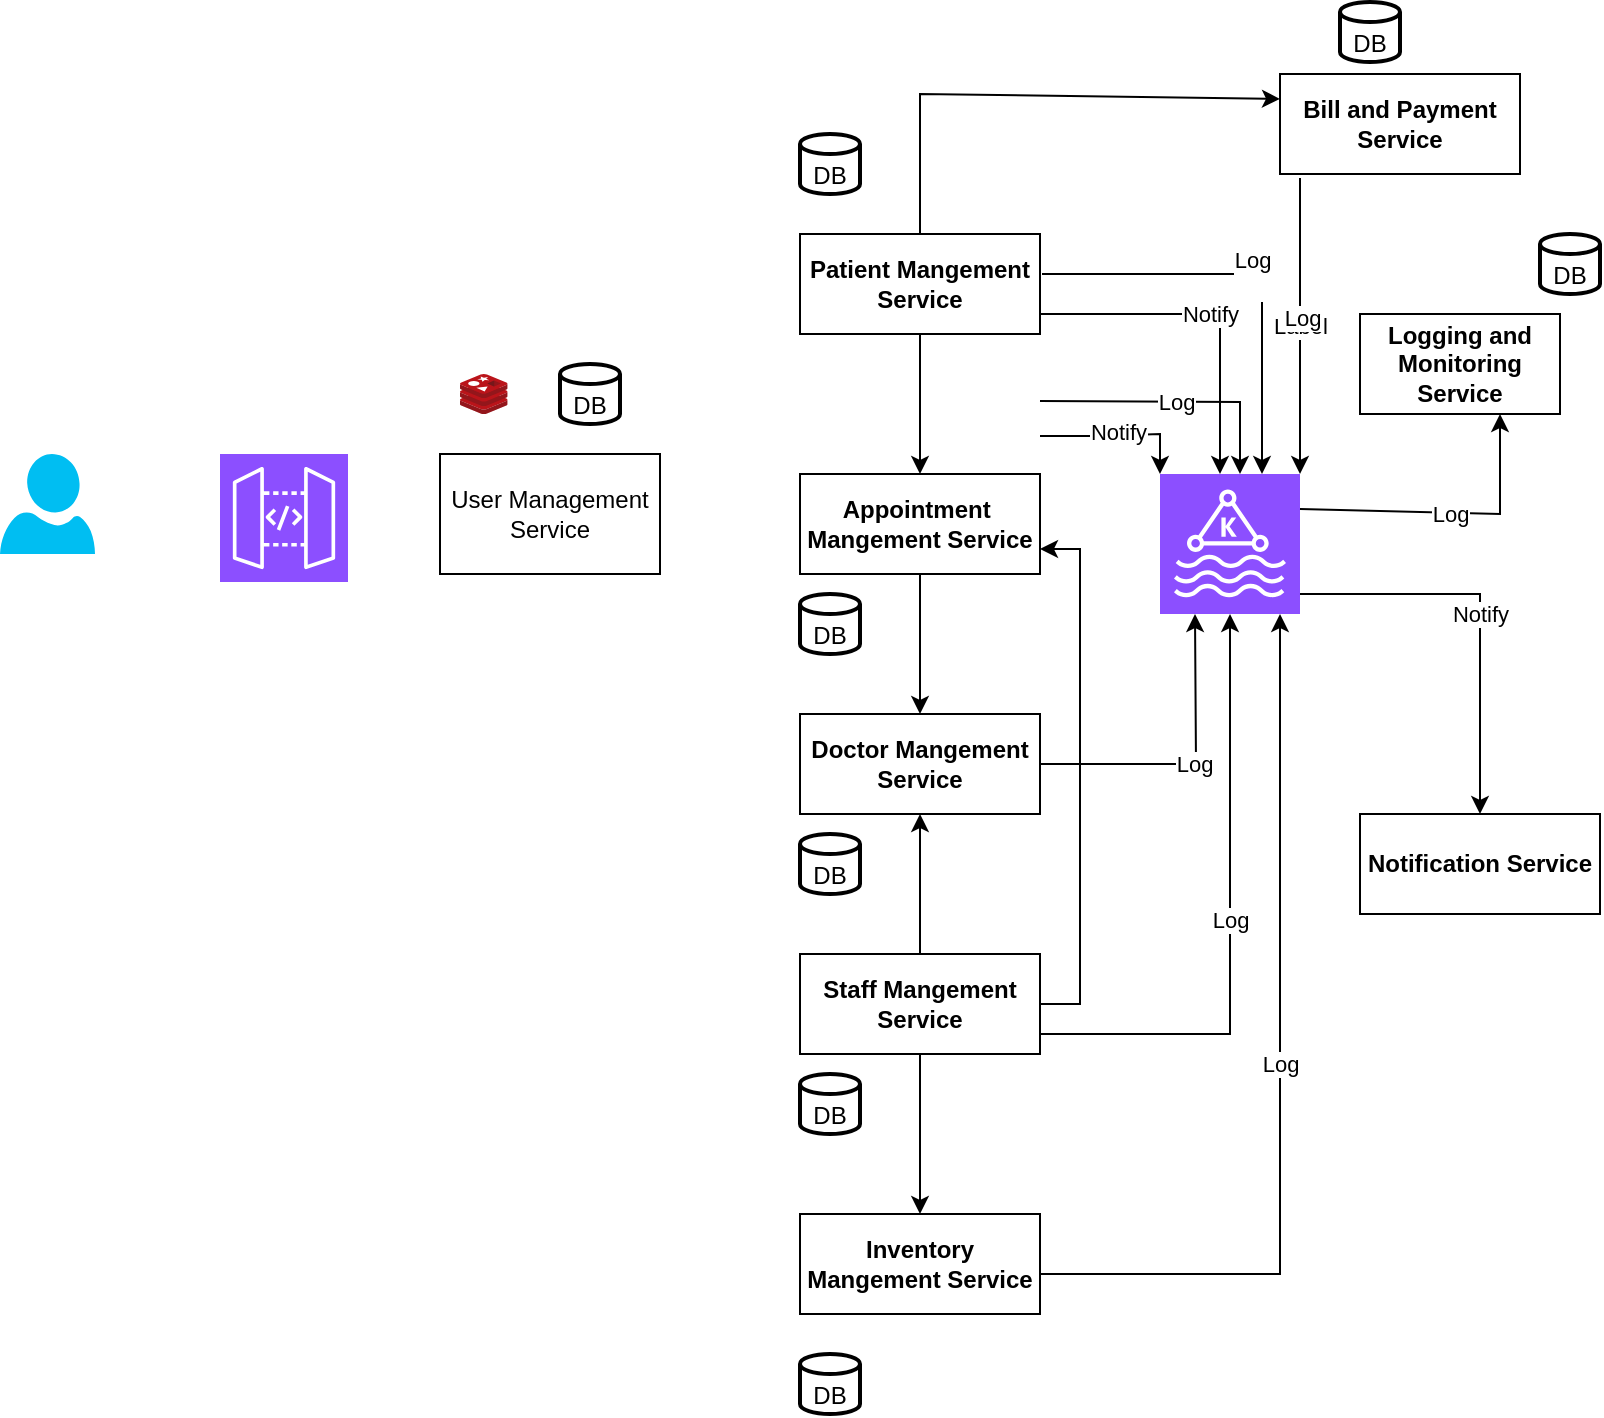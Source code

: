 <mxfile version="24.9.0">
  <diagram name="Page-1" id="c8oCwrQ6WT6dkg099jFz">
    <mxGraphModel dx="1050" dy="530" grid="1" gridSize="10" guides="1" tooltips="1" connect="1" arrows="1" fold="1" page="1" pageScale="1" pageWidth="850" pageHeight="1100" math="0" shadow="0">
      <root>
        <mxCell id="0" />
        <mxCell id="1" parent="0" />
        <mxCell id="s4P5NHIdHEnrwuTgCg9F-1" value="" style="verticalLabelPosition=bottom;html=1;verticalAlign=top;align=center;strokeColor=none;fillColor=#00BEF2;shape=mxgraph.azure.user;" vertex="1" parent="1">
          <mxGeometry x="40" y="230" width="47.5" height="50" as="geometry" />
        </mxCell>
        <mxCell id="s4P5NHIdHEnrwuTgCg9F-3" value="" style="sketch=0;points=[[0,0,0],[0.25,0,0],[0.5,0,0],[0.75,0,0],[1,0,0],[0,1,0],[0.25,1,0],[0.5,1,0],[0.75,1,0],[1,1,0],[0,0.25,0],[0,0.5,0],[0,0.75,0],[1,0.25,0],[1,0.5,0],[1,0.75,0]];outlineConnect=0;fontColor=#232F3E;fillColor=#8C4FFF;strokeColor=#ffffff;dashed=0;verticalLabelPosition=bottom;verticalAlign=top;align=center;html=1;fontSize=12;fontStyle=0;aspect=fixed;shape=mxgraph.aws4.resourceIcon;resIcon=mxgraph.aws4.api_gateway;" vertex="1" parent="1">
          <mxGeometry x="150" y="230" width="64" height="64" as="geometry" />
        </mxCell>
        <mxCell id="s4P5NHIdHEnrwuTgCg9F-4" value="User Management Service" style="rounded=0;whiteSpace=wrap;html=1;" vertex="1" parent="1">
          <mxGeometry x="260" y="230" width="110" height="60" as="geometry" />
        </mxCell>
        <mxCell id="s4P5NHIdHEnrwuTgCg9F-5" value="" style="image;sketch=0;aspect=fixed;html=1;points=[];align=center;fontSize=12;image=img/lib/mscae/Cache_Redis_Product.svg;" vertex="1" parent="1">
          <mxGeometry x="270" y="190" width="23.81" height="20" as="geometry" />
        </mxCell>
        <mxCell id="s4P5NHIdHEnrwuTgCg9F-7" value="DB" style="strokeWidth=2;html=1;shape=mxgraph.flowchart.database;whiteSpace=wrap;verticalAlign=bottom;" vertex="1" parent="1">
          <mxGeometry x="320" y="185" width="30" height="30" as="geometry" />
        </mxCell>
        <mxCell id="s4P5NHIdHEnrwuTgCg9F-39" style="edgeStyle=orthogonalEdgeStyle;rounded=0;orthogonalLoop=1;jettySize=auto;html=1;exitX=0.5;exitY=1;exitDx=0;exitDy=0;entryX=0.5;entryY=0;entryDx=0;entryDy=0;" edge="1" parent="1" source="s4P5NHIdHEnrwuTgCg9F-8" target="s4P5NHIdHEnrwuTgCg9F-10">
          <mxGeometry relative="1" as="geometry" />
        </mxCell>
        <mxCell id="s4P5NHIdHEnrwuTgCg9F-8" value="Patient Mangement Service" style="rounded=0;whiteSpace=wrap;html=1;fontStyle=1" vertex="1" parent="1">
          <mxGeometry x="440" y="120" width="120" height="50" as="geometry" />
        </mxCell>
        <mxCell id="s4P5NHIdHEnrwuTgCg9F-40" style="edgeStyle=orthogonalEdgeStyle;rounded=0;orthogonalLoop=1;jettySize=auto;html=1;exitX=0.5;exitY=1;exitDx=0;exitDy=0;entryX=0.5;entryY=0;entryDx=0;entryDy=0;" edge="1" parent="1" source="s4P5NHIdHEnrwuTgCg9F-10" target="s4P5NHIdHEnrwuTgCg9F-11">
          <mxGeometry relative="1" as="geometry" />
        </mxCell>
        <mxCell id="s4P5NHIdHEnrwuTgCg9F-10" value="Appointment&amp;nbsp;&lt;div&gt;Mangement Service&lt;/div&gt;" style="rounded=0;whiteSpace=wrap;html=1;fontStyle=1" vertex="1" parent="1">
          <mxGeometry x="440" y="240" width="120" height="50" as="geometry" />
        </mxCell>
        <mxCell id="s4P5NHIdHEnrwuTgCg9F-11" value="Doctor Mangement Service" style="rounded=0;whiteSpace=wrap;html=1;fontStyle=1" vertex="1" parent="1">
          <mxGeometry x="440" y="360" width="120" height="50" as="geometry" />
        </mxCell>
        <mxCell id="s4P5NHIdHEnrwuTgCg9F-41" style="edgeStyle=orthogonalEdgeStyle;rounded=0;orthogonalLoop=1;jettySize=auto;html=1;exitX=0.5;exitY=0;exitDx=0;exitDy=0;entryX=0.5;entryY=1;entryDx=0;entryDy=0;" edge="1" parent="1" source="s4P5NHIdHEnrwuTgCg9F-12" target="s4P5NHIdHEnrwuTgCg9F-11">
          <mxGeometry relative="1" as="geometry" />
        </mxCell>
        <mxCell id="s4P5NHIdHEnrwuTgCg9F-43" style="edgeStyle=orthogonalEdgeStyle;rounded=0;orthogonalLoop=1;jettySize=auto;html=1;exitX=1;exitY=0.5;exitDx=0;exitDy=0;entryX=1;entryY=0.75;entryDx=0;entryDy=0;" edge="1" parent="1" source="s4P5NHIdHEnrwuTgCg9F-12" target="s4P5NHIdHEnrwuTgCg9F-10">
          <mxGeometry relative="1" as="geometry" />
        </mxCell>
        <mxCell id="s4P5NHIdHEnrwuTgCg9F-44" style="edgeStyle=orthogonalEdgeStyle;rounded=0;orthogonalLoop=1;jettySize=auto;html=1;exitX=0.5;exitY=1;exitDx=0;exitDy=0;entryX=0.5;entryY=0;entryDx=0;entryDy=0;" edge="1" parent="1" source="s4P5NHIdHEnrwuTgCg9F-12" target="s4P5NHIdHEnrwuTgCg9F-14">
          <mxGeometry relative="1" as="geometry" />
        </mxCell>
        <mxCell id="s4P5NHIdHEnrwuTgCg9F-12" value="Staff Mangement Service" style="rounded=0;whiteSpace=wrap;html=1;fontStyle=1" vertex="1" parent="1">
          <mxGeometry x="440" y="480" width="120" height="50" as="geometry" />
        </mxCell>
        <mxCell id="s4P5NHIdHEnrwuTgCg9F-14" value="Inventory Mangement Service" style="rounded=0;whiteSpace=wrap;html=1;fontStyle=1" vertex="1" parent="1">
          <mxGeometry x="440" y="610" width="120" height="50" as="geometry" />
        </mxCell>
        <mxCell id="s4P5NHIdHEnrwuTgCg9F-15" value="" style="sketch=0;points=[[0,0,0],[0.25,0,0],[0.5,0,0],[0.75,0,0],[1,0,0],[0,1,0],[0.25,1,0],[0.5,1,0],[0.75,1,0],[1,1,0],[0,0.25,0],[0,0.5,0],[0,0.75,0],[1,0.25,0],[1,0.5,0],[1,0.75,0]];outlineConnect=0;fontColor=#232F3E;fillColor=#8C4FFF;strokeColor=#ffffff;dashed=0;verticalLabelPosition=bottom;verticalAlign=top;align=center;html=1;fontSize=12;fontStyle=0;aspect=fixed;shape=mxgraph.aws4.resourceIcon;resIcon=mxgraph.aws4.managed_streaming_for_kafka;" vertex="1" parent="1">
          <mxGeometry x="620" y="240" width="70" height="70" as="geometry" />
        </mxCell>
        <mxCell id="s4P5NHIdHEnrwuTgCg9F-16" value="Logging and Monitoring Service" style="rounded=0;whiteSpace=wrap;html=1;fontStyle=1" vertex="1" parent="1">
          <mxGeometry x="720" y="160" width="100" height="50" as="geometry" />
        </mxCell>
        <mxCell id="s4P5NHIdHEnrwuTgCg9F-17" value="Notification Service" style="rounded=0;whiteSpace=wrap;html=1;fontStyle=1" vertex="1" parent="1">
          <mxGeometry x="720" y="410" width="120" height="50" as="geometry" />
        </mxCell>
        <mxCell id="s4P5NHIdHEnrwuTgCg9F-18" value="" style="endArrow=classic;html=1;rounded=0;" edge="1" parent="1">
          <mxGeometry relative="1" as="geometry">
            <mxPoint x="561" y="140" as="sourcePoint" />
            <mxPoint x="671" y="240" as="targetPoint" />
            <Array as="points">
              <mxPoint x="671" y="140" />
            </Array>
          </mxGeometry>
        </mxCell>
        <mxCell id="s4P5NHIdHEnrwuTgCg9F-19" value="Log&lt;div&gt;&lt;br&gt;&lt;/div&gt;" style="edgeLabel;resizable=0;html=1;;align=center;verticalAlign=middle;" connectable="0" vertex="1" parent="s4P5NHIdHEnrwuTgCg9F-18">
          <mxGeometry relative="1" as="geometry" />
        </mxCell>
        <mxCell id="s4P5NHIdHEnrwuTgCg9F-21" value="" style="endArrow=classic;html=1;rounded=0;exitX=1;exitY=0.25;exitDx=0;exitDy=0;" edge="1" parent="1">
          <mxGeometry relative="1" as="geometry">
            <mxPoint x="560" y="203.5" as="sourcePoint" />
            <mxPoint x="660" y="240" as="targetPoint" />
            <Array as="points">
              <mxPoint x="660" y="204" />
            </Array>
          </mxGeometry>
        </mxCell>
        <mxCell id="s4P5NHIdHEnrwuTgCg9F-22" value="Log" style="edgeLabel;resizable=0;html=1;;align=center;verticalAlign=middle;" connectable="0" vertex="1" parent="s4P5NHIdHEnrwuTgCg9F-21">
          <mxGeometry relative="1" as="geometry" />
        </mxCell>
        <mxCell id="s4P5NHIdHEnrwuTgCg9F-23" value="" style="endArrow=classic;html=1;rounded=0;exitX=1;exitY=0.5;exitDx=0;exitDy=0;entryX=0.25;entryY=1;entryDx=0;entryDy=0;entryPerimeter=0;" edge="1" parent="1" source="s4P5NHIdHEnrwuTgCg9F-11" target="s4P5NHIdHEnrwuTgCg9F-15">
          <mxGeometry relative="1" as="geometry">
            <mxPoint x="560" y="300" as="sourcePoint" />
            <mxPoint x="620" y="295" as="targetPoint" />
            <Array as="points">
              <mxPoint x="638" y="385" />
            </Array>
          </mxGeometry>
        </mxCell>
        <mxCell id="s4P5NHIdHEnrwuTgCg9F-24" value="Log" style="edgeLabel;resizable=0;html=1;;align=center;verticalAlign=middle;" connectable="0" vertex="1" parent="s4P5NHIdHEnrwuTgCg9F-23">
          <mxGeometry relative="1" as="geometry" />
        </mxCell>
        <mxCell id="s4P5NHIdHEnrwuTgCg9F-25" value="" style="endArrow=classic;html=1;rounded=0;exitX=1;exitY=0.8;exitDx=0;exitDy=0;exitPerimeter=0;" edge="1" parent="1" source="s4P5NHIdHEnrwuTgCg9F-12" target="s4P5NHIdHEnrwuTgCg9F-15">
          <mxGeometry relative="1" as="geometry">
            <mxPoint x="560" y="410" as="sourcePoint" />
            <mxPoint x="670" y="390" as="targetPoint" />
            <Array as="points">
              <mxPoint x="655" y="520" />
              <mxPoint x="655" y="510" />
            </Array>
          </mxGeometry>
        </mxCell>
        <mxCell id="s4P5NHIdHEnrwuTgCg9F-26" value="Log" style="edgeLabel;resizable=0;html=1;;align=center;verticalAlign=middle;" connectable="0" vertex="1" parent="s4P5NHIdHEnrwuTgCg9F-25">
          <mxGeometry relative="1" as="geometry">
            <mxPoint as="offset" />
          </mxGeometry>
        </mxCell>
        <mxCell id="s4P5NHIdHEnrwuTgCg9F-27" value="" style="endArrow=classic;html=1;rounded=0;exitX=1;exitY=0.6;exitDx=0;exitDy=0;exitPerimeter=0;" edge="1" parent="1" source="s4P5NHIdHEnrwuTgCg9F-14">
          <mxGeometry relative="1" as="geometry">
            <mxPoint x="560" y="477.5" as="sourcePoint" />
            <mxPoint x="680" y="310" as="targetPoint" />
            <Array as="points">
              <mxPoint x="680" y="640" />
            </Array>
          </mxGeometry>
        </mxCell>
        <mxCell id="s4P5NHIdHEnrwuTgCg9F-28" value="Log" style="edgeLabel;resizable=0;html=1;;align=center;verticalAlign=middle;" connectable="0" vertex="1" parent="s4P5NHIdHEnrwuTgCg9F-27">
          <mxGeometry relative="1" as="geometry" />
        </mxCell>
        <mxCell id="s4P5NHIdHEnrwuTgCg9F-29" value="" style="endArrow=classic;html=1;rounded=0;entryX=0.7;entryY=1;entryDx=0;entryDy=0;entryPerimeter=0;exitX=1;exitY=0.25;exitDx=0;exitDy=0;exitPerimeter=0;" edge="1" parent="1" source="s4P5NHIdHEnrwuTgCg9F-15" target="s4P5NHIdHEnrwuTgCg9F-16">
          <mxGeometry relative="1" as="geometry">
            <mxPoint x="681" y="252" as="sourcePoint" />
            <mxPoint x="781" y="252" as="targetPoint" />
            <Array as="points">
              <mxPoint x="790" y="260" />
            </Array>
          </mxGeometry>
        </mxCell>
        <mxCell id="s4P5NHIdHEnrwuTgCg9F-30" value="Log" style="edgeLabel;resizable=0;html=1;;align=center;verticalAlign=middle;" connectable="0" vertex="1" parent="s4P5NHIdHEnrwuTgCg9F-29">
          <mxGeometry relative="1" as="geometry" />
        </mxCell>
        <mxCell id="s4P5NHIdHEnrwuTgCg9F-31" value="" style="endArrow=classic;html=1;rounded=0;entryX=0.5;entryY=0;entryDx=0;entryDy=0;exitX=1;exitY=0.857;exitDx=0;exitDy=0;exitPerimeter=0;" edge="1" parent="1" source="s4P5NHIdHEnrwuTgCg9F-15" target="s4P5NHIdHEnrwuTgCg9F-17">
          <mxGeometry relative="1" as="geometry">
            <mxPoint x="680" y="282" as="sourcePoint" />
            <mxPoint x="780" y="314" as="targetPoint" />
            <Array as="points">
              <mxPoint x="780" y="300" />
            </Array>
          </mxGeometry>
        </mxCell>
        <mxCell id="s4P5NHIdHEnrwuTgCg9F-32" value="Notify" style="edgeLabel;resizable=0;html=1;;align=center;verticalAlign=middle;" connectable="0" vertex="1" parent="s4P5NHIdHEnrwuTgCg9F-31">
          <mxGeometry relative="1" as="geometry" />
        </mxCell>
        <mxCell id="s4P5NHIdHEnrwuTgCg9F-33" value="" style="endArrow=classic;html=1;rounded=0;entryX=0;entryY=0;entryDx=0;entryDy=0;entryPerimeter=0;" edge="1" parent="1" target="s4P5NHIdHEnrwuTgCg9F-15">
          <mxGeometry relative="1" as="geometry">
            <mxPoint x="560" y="221" as="sourcePoint" />
            <mxPoint x="630" y="221" as="targetPoint" />
            <Array as="points">
              <mxPoint x="590" y="221" />
              <mxPoint x="620" y="220" />
            </Array>
          </mxGeometry>
        </mxCell>
        <mxCell id="s4P5NHIdHEnrwuTgCg9F-34" value="Label" style="edgeLabel;resizable=0;html=1;;align=center;verticalAlign=middle;" connectable="0" vertex="1" parent="s4P5NHIdHEnrwuTgCg9F-33">
          <mxGeometry relative="1" as="geometry" />
        </mxCell>
        <mxCell id="s4P5NHIdHEnrwuTgCg9F-38" value="Notify" style="edgeLabel;html=1;align=center;verticalAlign=middle;resizable=0;points=[];" vertex="1" connectable="0" parent="s4P5NHIdHEnrwuTgCg9F-33">
          <mxGeometry x="-0.035" y="2" relative="1" as="geometry">
            <mxPoint as="offset" />
          </mxGeometry>
        </mxCell>
        <mxCell id="s4P5NHIdHEnrwuTgCg9F-45" value="Bill and Payment Service" style="rounded=0;whiteSpace=wrap;html=1;fontStyle=1" vertex="1" parent="1">
          <mxGeometry x="680" y="40" width="120" height="50" as="geometry" />
        </mxCell>
        <mxCell id="s4P5NHIdHEnrwuTgCg9F-46" value="" style="endArrow=classic;html=1;rounded=0;exitX=0.5;exitY=0;exitDx=0;exitDy=0;entryX=0;entryY=0.25;entryDx=0;entryDy=0;" edge="1" parent="1" source="s4P5NHIdHEnrwuTgCg9F-8" target="s4P5NHIdHEnrwuTgCg9F-45">
          <mxGeometry width="50" height="50" relative="1" as="geometry">
            <mxPoint x="400" y="300" as="sourcePoint" />
            <mxPoint x="450" y="250" as="targetPoint" />
            <Array as="points">
              <mxPoint x="500" y="50" />
            </Array>
          </mxGeometry>
        </mxCell>
        <mxCell id="s4P5NHIdHEnrwuTgCg9F-47" value="" style="endArrow=classic;html=1;rounded=0;entryX=1;entryY=0;entryDx=0;entryDy=0;entryPerimeter=0;" edge="1" parent="1" target="s4P5NHIdHEnrwuTgCg9F-15">
          <mxGeometry relative="1" as="geometry">
            <mxPoint x="690" y="92" as="sourcePoint" />
            <mxPoint x="470" y="280" as="targetPoint" />
          </mxGeometry>
        </mxCell>
        <mxCell id="s4P5NHIdHEnrwuTgCg9F-48" value="Label" style="edgeLabel;resizable=0;html=1;;align=center;verticalAlign=middle;" connectable="0" vertex="1" parent="s4P5NHIdHEnrwuTgCg9F-47">
          <mxGeometry relative="1" as="geometry" />
        </mxCell>
        <mxCell id="s4P5NHIdHEnrwuTgCg9F-49" value="Log" style="edgeLabel;html=1;align=center;verticalAlign=middle;resizable=0;points=[];" vertex="1" connectable="0" parent="s4P5NHIdHEnrwuTgCg9F-47">
          <mxGeometry x="-0.057" y="1" relative="1" as="geometry">
            <mxPoint as="offset" />
          </mxGeometry>
        </mxCell>
        <mxCell id="s4P5NHIdHEnrwuTgCg9F-50" value="" style="endArrow=classic;html=1;rounded=0;" edge="1" parent="1">
          <mxGeometry relative="1" as="geometry">
            <mxPoint x="560" y="160" as="sourcePoint" />
            <mxPoint x="650" y="240" as="targetPoint" />
            <Array as="points">
              <mxPoint x="650" y="160" />
            </Array>
          </mxGeometry>
        </mxCell>
        <mxCell id="s4P5NHIdHEnrwuTgCg9F-51" value="Notify" style="edgeLabel;resizable=0;html=1;;align=center;verticalAlign=middle;" connectable="0" vertex="1" parent="s4P5NHIdHEnrwuTgCg9F-50">
          <mxGeometry relative="1" as="geometry" />
        </mxCell>
        <mxCell id="s4P5NHIdHEnrwuTgCg9F-52" value="DB" style="strokeWidth=2;html=1;shape=mxgraph.flowchart.database;whiteSpace=wrap;verticalAlign=bottom;align=center;" vertex="1" parent="1">
          <mxGeometry x="440" y="70" width="30" height="30" as="geometry" />
        </mxCell>
        <mxCell id="s4P5NHIdHEnrwuTgCg9F-54" value="DB" style="strokeWidth=2;html=1;shape=mxgraph.flowchart.database;whiteSpace=wrap;verticalAlign=bottom;" vertex="1" parent="1">
          <mxGeometry x="710" y="4" width="30" height="30" as="geometry" />
        </mxCell>
        <mxCell id="s4P5NHIdHEnrwuTgCg9F-55" value="DB" style="strokeWidth=2;html=1;shape=mxgraph.flowchart.database;whiteSpace=wrap;verticalAlign=bottom;align=center;" vertex="1" parent="1">
          <mxGeometry x="440" y="300" width="30" height="30" as="geometry" />
        </mxCell>
        <mxCell id="s4P5NHIdHEnrwuTgCg9F-56" value="DB" style="strokeWidth=2;html=1;shape=mxgraph.flowchart.database;whiteSpace=wrap;verticalAlign=bottom;align=center;" vertex="1" parent="1">
          <mxGeometry x="440" y="540" width="30" height="30" as="geometry" />
        </mxCell>
        <mxCell id="s4P5NHIdHEnrwuTgCg9F-57" value="DB" style="strokeWidth=2;html=1;shape=mxgraph.flowchart.database;whiteSpace=wrap;verticalAlign=bottom;align=center;" vertex="1" parent="1">
          <mxGeometry x="440" y="420" width="30" height="30" as="geometry" />
        </mxCell>
        <mxCell id="s4P5NHIdHEnrwuTgCg9F-58" value="DB" style="strokeWidth=2;html=1;shape=mxgraph.flowchart.database;whiteSpace=wrap;verticalAlign=bottom;align=center;" vertex="1" parent="1">
          <mxGeometry x="440" y="680" width="30" height="30" as="geometry" />
        </mxCell>
        <mxCell id="s4P5NHIdHEnrwuTgCg9F-59" value="DB" style="strokeWidth=2;html=1;shape=mxgraph.flowchart.database;whiteSpace=wrap;verticalAlign=bottom;" vertex="1" parent="1">
          <mxGeometry x="810" y="120" width="30" height="30" as="geometry" />
        </mxCell>
      </root>
    </mxGraphModel>
  </diagram>
</mxfile>
